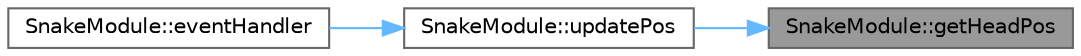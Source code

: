 digraph "SnakeModule::getHeadPos"
{
 // LATEX_PDF_SIZE
  bgcolor="transparent";
  edge [fontname=Helvetica,fontsize=10,labelfontname=Helvetica,labelfontsize=10];
  node [fontname=Helvetica,fontsize=10,shape=box,height=0.2,width=0.4];
  rankdir="RL";
  Node1 [label="SnakeModule::getHeadPos",height=0.2,width=0.4,color="gray40", fillcolor="grey60", style="filled", fontcolor="black",tooltip=" "];
  Node1 -> Node2 [dir="back",color="steelblue1",style="solid"];
  Node2 [label="SnakeModule::updatePos",height=0.2,width=0.4,color="grey40", fillcolor="white", style="filled",URL="$classSnakeModule.html#abd2adfcf12c5e15bcc074002b722d918",tooltip=" "];
  Node2 -> Node3 [dir="back",color="steelblue1",style="solid"];
  Node3 [label="SnakeModule::eventHandler",height=0.2,width=0.4,color="grey40", fillcolor="white", style="filled",URL="$classSnakeModule.html#a1c76029e663a2a564a07fd91b1da567d",tooltip=" "];
}
